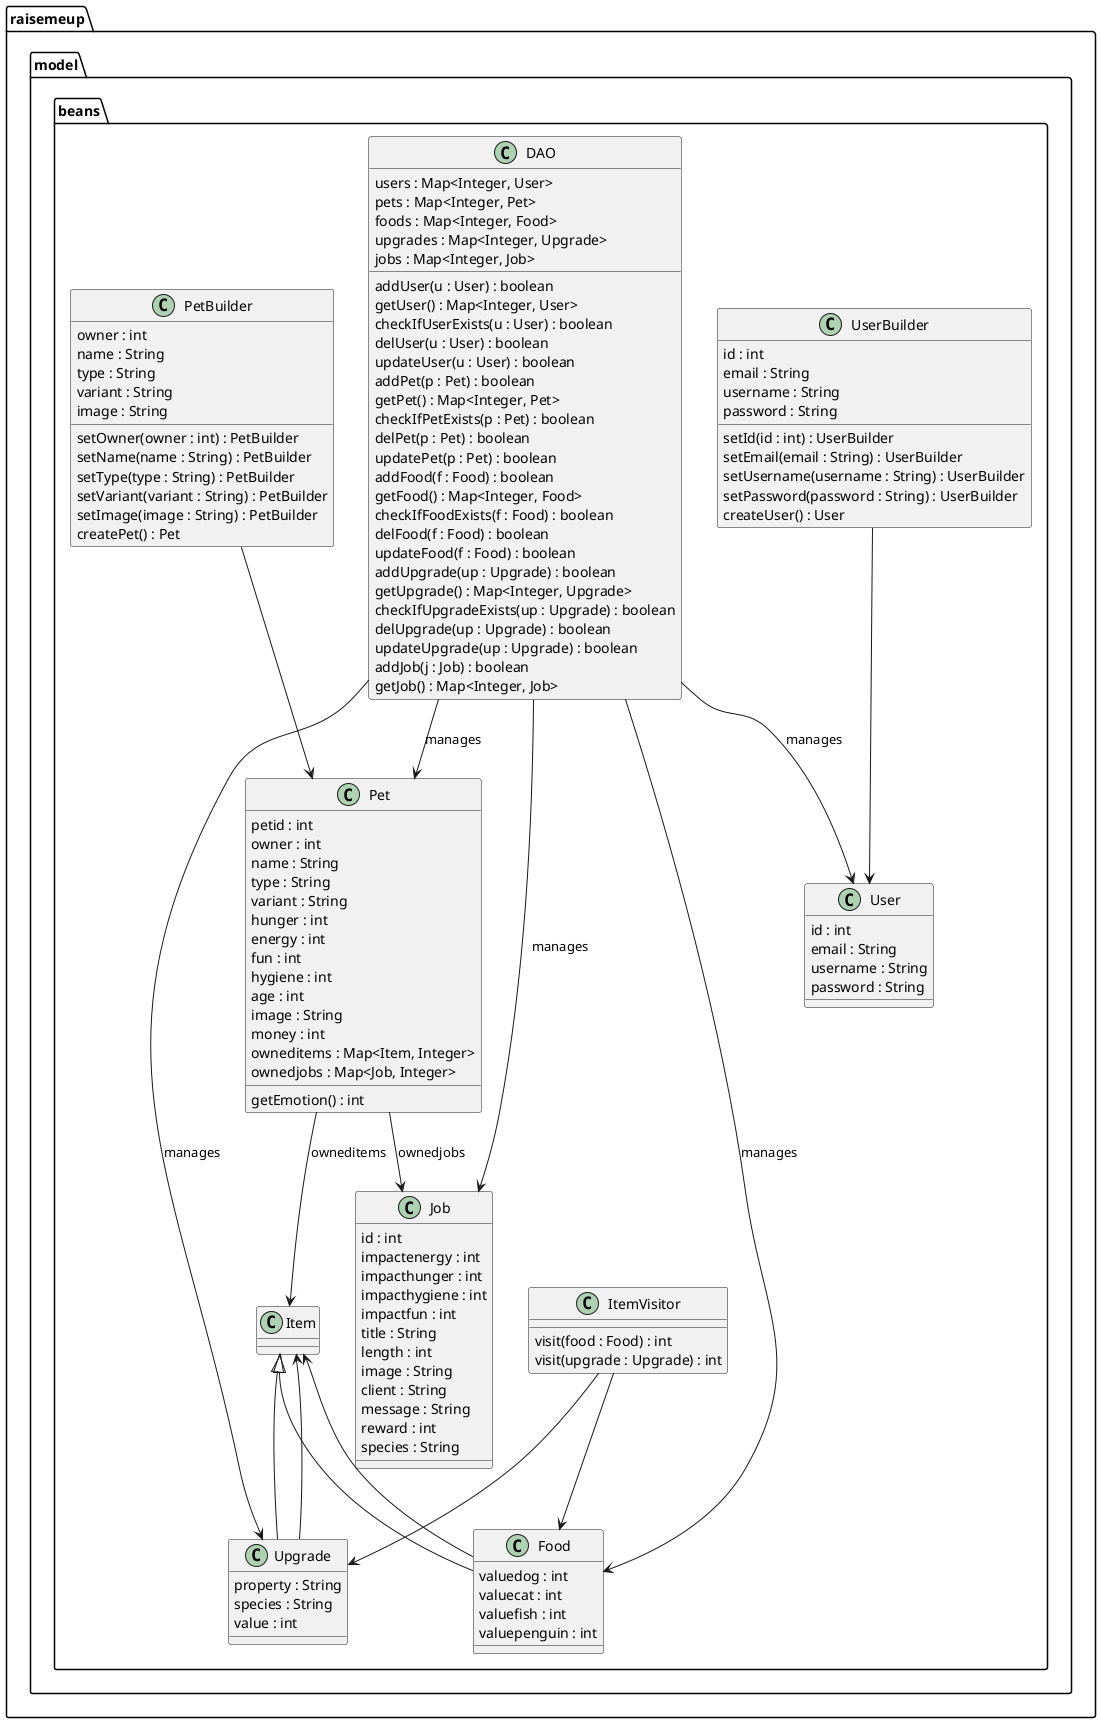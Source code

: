 @startuml

package raisemeup.model.beans {
    class User {
        id : int
        email : String
        username : String
        password : String
    }

    class UserBuilder {
        id : int
        email : String
        username : String
        password : String
        setId(id : int) : UserBuilder
        setEmail(email : String) : UserBuilder
        setUsername(username : String) : UserBuilder
        setPassword(password : String) : UserBuilder
        createUser() : User
    }

    class Pet {
        petid : int
        owner : int
        name : String
        type : String
        variant : String
        hunger : int
        energy : int
        fun : int
        hygiene : int
        age : int
        image : String
        money : int
        owneditems : Map<Item, Integer>
        ownedjobs : Map<Job, Integer>
        getEmotion() : int
    }

    class PetBuilder {
        owner : int
        name : String
        type : String
        variant : String
        image : String
        setOwner(owner : int) : PetBuilder
        setName(name : String) : PetBuilder
        setType(type : String) : PetBuilder
        setVariant(variant : String) : PetBuilder
        setImage(image : String) : PetBuilder
        createPet() : Pet
    }

    class Food extends Item {
        valuedog : int
        valuecat : int
        valuefish : int
        valuepenguin : int
    }

    class Upgrade extends Item {
        property : String
        species : String
        value : int
    }

    class Job {
        id : int
        impactenergy : int
        impacthunger : int
        impacthygiene : int
        impactfun : int
        title : String
        length : int
        image : String
        client : String
        message : String
        reward : int
        species : String
    }

    class ItemVisitor {
        visit(food : Food) : int
        visit(upgrade : Upgrade) : int
    }

    class DAO {
        users : Map<Integer, User>
        pets : Map<Integer, Pet>
        foods : Map<Integer, Food>
        upgrades : Map<Integer, Upgrade>
        jobs : Map<Integer, Job>
        addUser(u : User) : boolean
        getUser() : Map<Integer, User>
        checkIfUserExists(u : User) : boolean
        delUser(u : User) : boolean
        updateUser(u : User) : boolean
        addPet(p : Pet) : boolean
        getPet() : Map<Integer, Pet>
        checkIfPetExists(p : Pet) : boolean
        delPet(p : Pet) : boolean
        updatePet(p : Pet) : boolean
        addFood(f : Food) : boolean
        getFood() : Map<Integer, Food>
        checkIfFoodExists(f : Food) : boolean
        delFood(f : Food) : boolean
        updateFood(f : Food) : boolean
        addUpgrade(up : Upgrade) : boolean
        getUpgrade() : Map<Integer, Upgrade>
        checkIfUpgradeExists(up : Upgrade) : boolean
        delUpgrade(up : Upgrade) : boolean
        updateUpgrade(up : Upgrade) : boolean
        addJob(j : Job) : boolean
        getJob() : Map<Integer, Job>
    }

    UserBuilder --> User
    PetBuilder --> Pet
    Food --> Item
    Upgrade --> Item
    Pet --> Job : "ownedjobs"
    Pet --> Item : "owneditems"
    DAO --> User : "manages"
    DAO --> Pet : "manages"
    DAO --> Food : "manages"
    DAO --> Upgrade : "manages"
    DAO --> Job : "manages"
    ItemVisitor --> Food
    ItemVisitor --> Upgrade
}

@enduml

